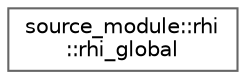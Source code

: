 digraph "类继承关系图"
{
 // LATEX_PDF_SIZE
  bgcolor="transparent";
  edge [fontname=Helvetica,fontsize=10,labelfontname=Helvetica,labelfontsize=10];
  node [fontname=Helvetica,fontsize=10,shape=box,height=0.2,width=0.4];
  rankdir="LR";
  Node0 [id="Node000000",label="source_module::rhi\l::rhi_global",height=0.2,width=0.4,color="grey40", fillcolor="white", style="filled",URL="$classsource__module_1_1rhi_1_1rhi__global.html",tooltip=" "];
}
